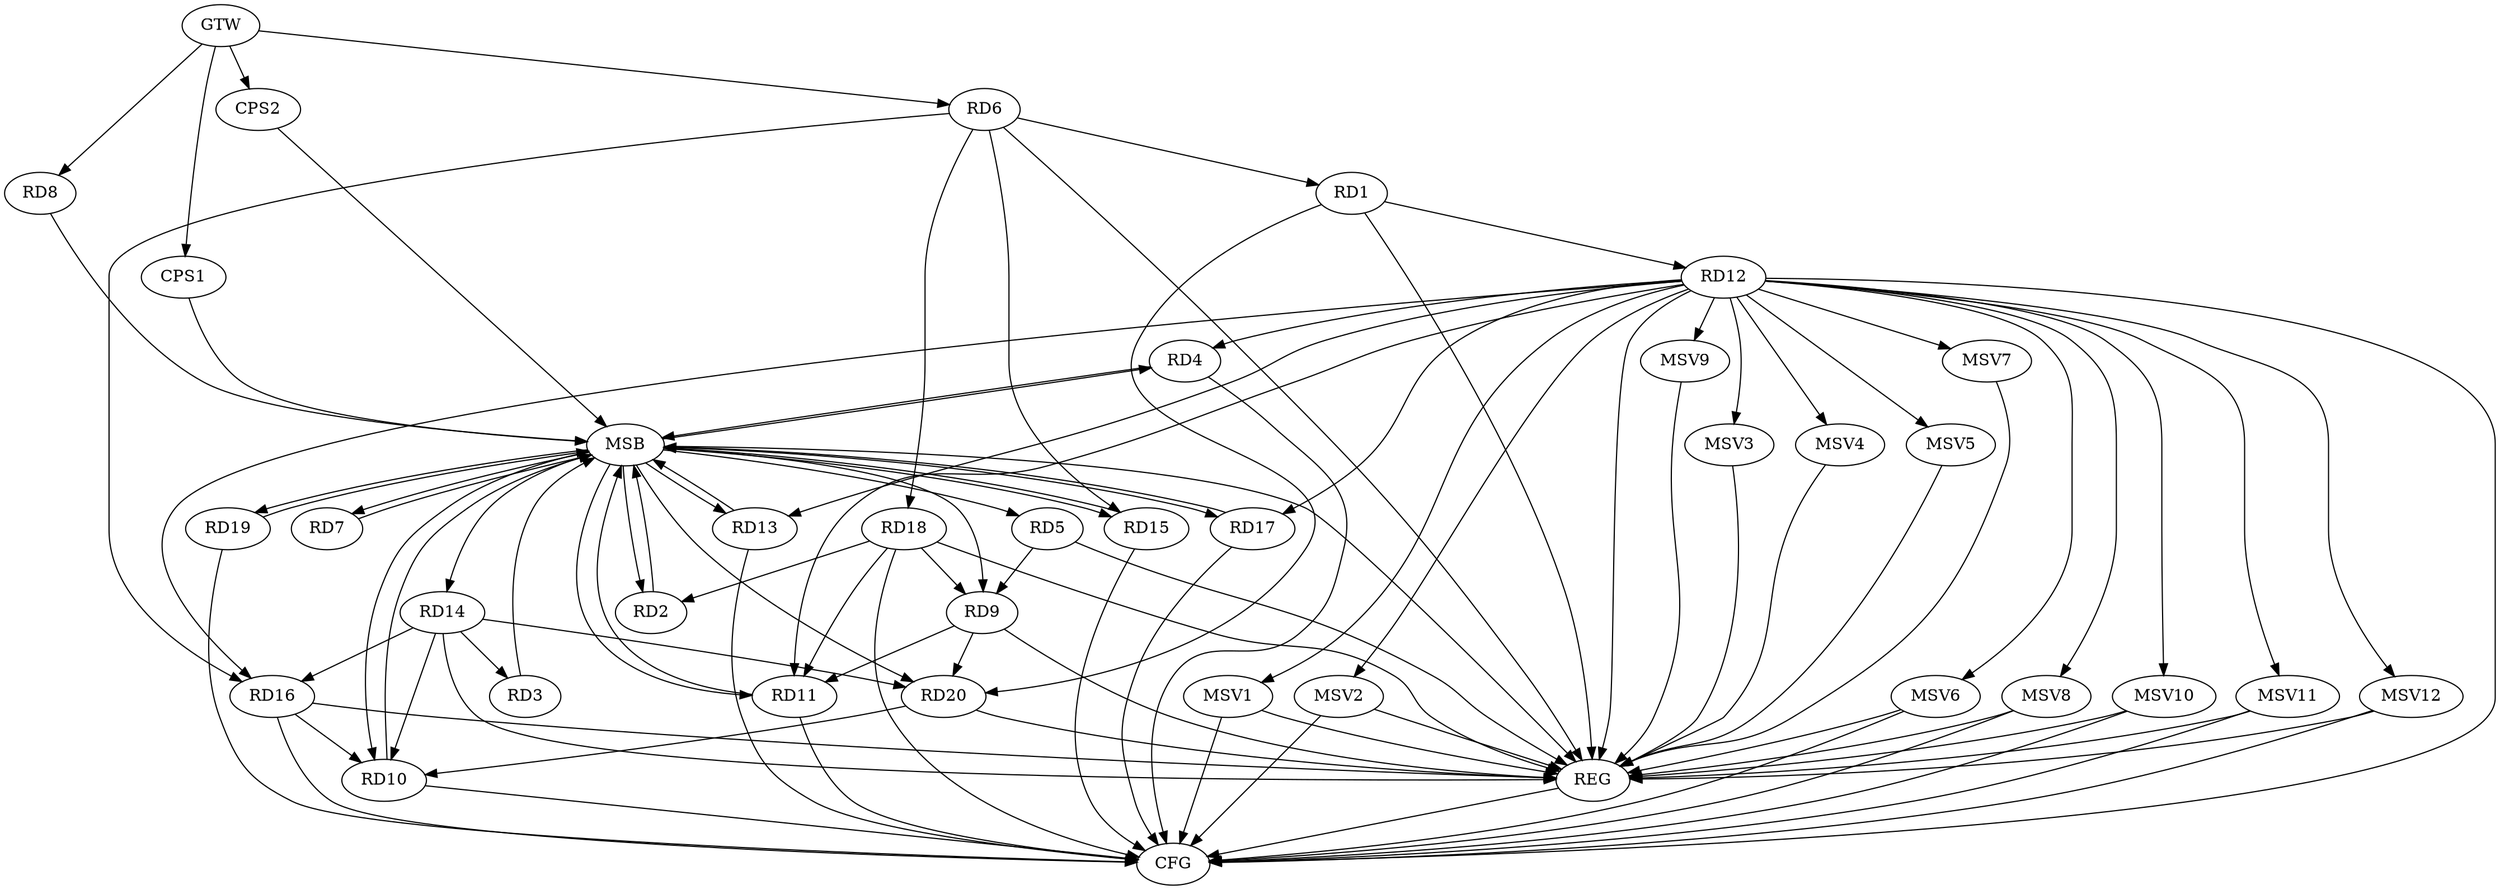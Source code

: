 strict digraph G {
  RD1 [ label="RD1" ];
  RD2 [ label="RD2" ];
  RD3 [ label="RD3" ];
  RD4 [ label="RD4" ];
  RD5 [ label="RD5" ];
  RD6 [ label="RD6" ];
  RD7 [ label="RD7" ];
  RD8 [ label="RD8" ];
  RD9 [ label="RD9" ];
  RD10 [ label="RD10" ];
  RD11 [ label="RD11" ];
  RD12 [ label="RD12" ];
  RD13 [ label="RD13" ];
  RD14 [ label="RD14" ];
  RD15 [ label="RD15" ];
  RD16 [ label="RD16" ];
  RD17 [ label="RD17" ];
  RD18 [ label="RD18" ];
  RD19 [ label="RD19" ];
  RD20 [ label="RD20" ];
  CPS1 [ label="CPS1" ];
  CPS2 [ label="CPS2" ];
  GTW [ label="GTW" ];
  REG [ label="REG" ];
  MSB [ label="MSB" ];
  CFG [ label="CFG" ];
  MSV1 [ label="MSV1" ];
  MSV2 [ label="MSV2" ];
  MSV3 [ label="MSV3" ];
  MSV4 [ label="MSV4" ];
  MSV5 [ label="MSV5" ];
  MSV6 [ label="MSV6" ];
  MSV7 [ label="MSV7" ];
  MSV8 [ label="MSV8" ];
  MSV9 [ label="MSV9" ];
  MSV10 [ label="MSV10" ];
  MSV11 [ label="MSV11" ];
  MSV12 [ label="MSV12" ];
  RD6 -> RD1;
  RD1 -> RD12;
  RD1 -> RD20;
  RD18 -> RD2;
  RD14 -> RD3;
  RD12 -> RD4;
  RD5 -> RD9;
  RD6 -> RD15;
  RD6 -> RD16;
  RD6 -> RD18;
  RD9 -> RD11;
  RD18 -> RD9;
  RD9 -> RD20;
  RD14 -> RD10;
  RD16 -> RD10;
  RD20 -> RD10;
  RD12 -> RD11;
  RD18 -> RD11;
  RD12 -> RD13;
  RD12 -> RD16;
  RD12 -> RD17;
  RD14 -> RD16;
  RD14 -> RD20;
  GTW -> RD6;
  GTW -> RD8;
  GTW -> CPS1;
  GTW -> CPS2;
  RD1 -> REG;
  RD5 -> REG;
  RD6 -> REG;
  RD9 -> REG;
  RD12 -> REG;
  RD14 -> REG;
  RD16 -> REG;
  RD18 -> REG;
  RD20 -> REG;
  RD2 -> MSB;
  MSB -> RD7;
  MSB -> REG;
  RD3 -> MSB;
  MSB -> RD2;
  MSB -> RD17;
  RD4 -> MSB;
  RD7 -> MSB;
  MSB -> RD20;
  RD8 -> MSB;
  MSB -> RD9;
  RD10 -> MSB;
  MSB -> RD11;
  MSB -> RD15;
  MSB -> RD19;
  RD11 -> MSB;
  RD13 -> MSB;
  RD15 -> MSB;
  RD17 -> MSB;
  MSB -> RD5;
  MSB -> RD10;
  RD19 -> MSB;
  MSB -> RD13;
  CPS1 -> MSB;
  MSB -> RD4;
  MSB -> RD14;
  CPS2 -> MSB;
  RD10 -> CFG;
  RD15 -> CFG;
  RD19 -> CFG;
  RD17 -> CFG;
  RD18 -> CFG;
  RD4 -> CFG;
  RD12 -> CFG;
  RD13 -> CFG;
  RD11 -> CFG;
  RD16 -> CFG;
  REG -> CFG;
  RD12 -> MSV1;
  MSV1 -> REG;
  MSV1 -> CFG;
  RD12 -> MSV2;
  RD12 -> MSV3;
  MSV2 -> REG;
  MSV2 -> CFG;
  MSV3 -> REG;
  RD12 -> MSV4;
  RD12 -> MSV5;
  MSV4 -> REG;
  MSV5 -> REG;
  RD12 -> MSV6;
  RD12 -> MSV7;
  RD12 -> MSV8;
  MSV6 -> REG;
  MSV6 -> CFG;
  MSV7 -> REG;
  MSV8 -> REG;
  MSV8 -> CFG;
  RD12 -> MSV9;
  MSV9 -> REG;
  RD12 -> MSV10;
  RD12 -> MSV11;
  MSV10 -> REG;
  MSV10 -> CFG;
  MSV11 -> REG;
  MSV11 -> CFG;
  RD12 -> MSV12;
  MSV12 -> REG;
  MSV12 -> CFG;
}
